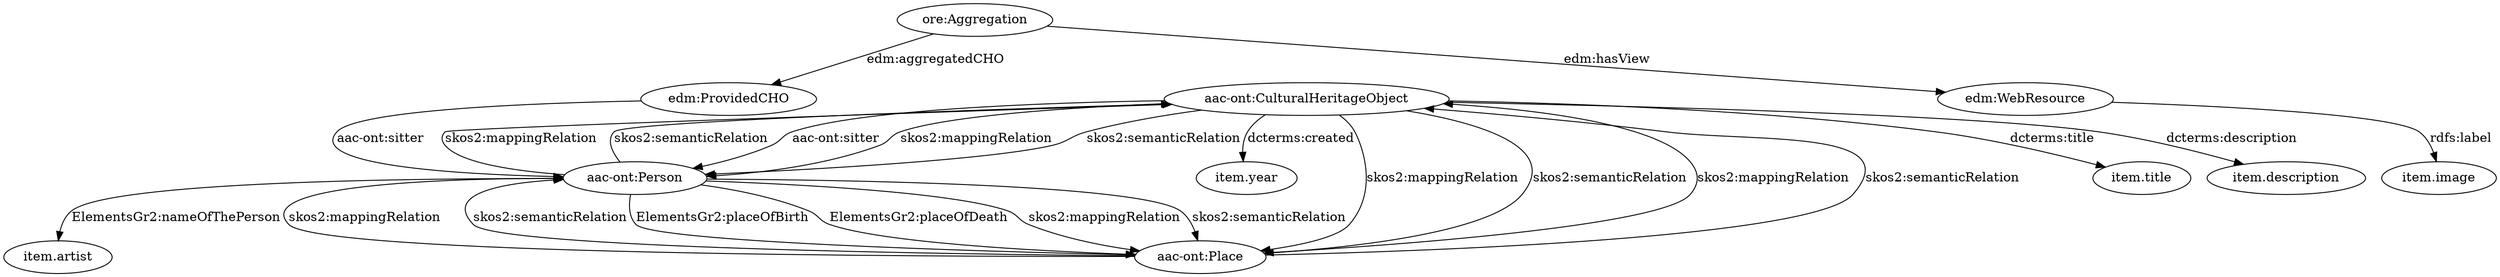 digraph {
  "item.title" [type=attribute_name,label="item.title"]
  "aac-ont:CulturalHeritageObject1" [type=class_uri,label="aac-ont:CulturalHeritageObject"]
  "item.description" [type=attribute_name,label="item.description"]
  "item.image" [type=attribute_name,label="item.image"]
  "edm:WebResource1" [type=class_uri,label="edm:WebResource"]
  "item.artist" [type=attribute_name,label="item.artist"]
  "aac-ont:Person1" [type=class_uri,label="aac-ont:Person"]
  "item.year" [type=attribute_name,label="item.year"]
  "ore:Aggregation" [type=class_uri,label="ore:Aggregation"]
  "aac-ont:Place" [type=class_uri,label="aac-ont:Place"]
  "edm:ProvidedCHO" [type=class_uri,label="edm:ProvidedCHO"]
  "aac-ont:CulturalHeritageObject1" -> "item.title" [label="dcterms:title",type=st_property_uri]
  "aac-ont:CulturalHeritageObject1" -> "item.description" [label="dcterms:description",type=st_property_uri]
  "edm:WebResource1" -> "item.image" [label="rdfs:label",type=st_property_uri]
  "aac-ont:Person1" -> "item.artist" [label="ElementsGr2:nameOfThePerson",type=st_property_uri]
  "aac-ont:CulturalHeritageObject1" -> "item.year" [label="dcterms:created",type=st_property_uri]
  "aac-ont:CulturalHeritageObject1" -> "aac-ont:Person1" [label="aac-ont:sitter",type=direct_property_uri,weight=1]
  "ore:Aggregation" -> "edm:WebResource1" [label="edm:hasView",type=direct_property_uri,weight=1]
  "aac-ont:Person1" -> "aac-ont:Place" [label="ElementsGr2:placeOfBirth",type=direct_property_uri,weight=1]
  "aac-ont:Person1" -> "aac-ont:Place" [label="ElementsGr2:placeOfDeath",type=direct_property_uri,weight=1]
  "edm:ProvidedCHO" -> "aac-ont:Person1" [label="aac-ont:sitter",type=direct_property_uri,weight=1]
  "ore:Aggregation" -> "edm:ProvidedCHO" [label="edm:aggregatedCHO",type=direct_property_uri,weight=1]
  "aac-ont:CulturalHeritageObject1" -> "aac-ont:Person1" [label="skos2:mappingRelation",type=inherited,weight=4]
  "aac-ont:CulturalHeritageObject1" -> "aac-ont:Person1" [label="skos2:semanticRelation",type=inherited,weight=4]
  "aac-ont:CulturalHeritageObject1" -> "aac-ont:Place" [label="skos2:mappingRelation",type=inherited,weight=4]
  "aac-ont:CulturalHeritageObject1" -> "aac-ont:Place" [label="skos2:semanticRelation",type=inherited,weight=4]
  "aac-ont:Person1" -> "aac-ont:CulturalHeritageObject1" [label="skos2:mappingRelation",type=inherited,weight=4]
  "aac-ont:Person1" -> "aac-ont:CulturalHeritageObject1" [label="skos2:semanticRelation",type=inherited,weight=4]
  "aac-ont:Person1" -> "aac-ont:Place" [label="skos2:mappingRelation",type=inherited,weight=4]
  "aac-ont:Person1" -> "aac-ont:Place" [label="skos2:semanticRelation",type=inherited,weight=4]
  "aac-ont:Place" -> "aac-ont:CulturalHeritageObject1" [label="skos2:mappingRelation",type=inherited,weight=4]
  "aac-ont:Place" -> "aac-ont:CulturalHeritageObject1" [label="skos2:semanticRelation",type=inherited,weight=4]
  "aac-ont:Place" -> "aac-ont:Person1" [label="skos2:mappingRelation",type=inherited,weight=4]
  "aac-ont:Place" -> "aac-ont:Person1" [label="skos2:semanticRelation",type=inherited,weight=4]
}
